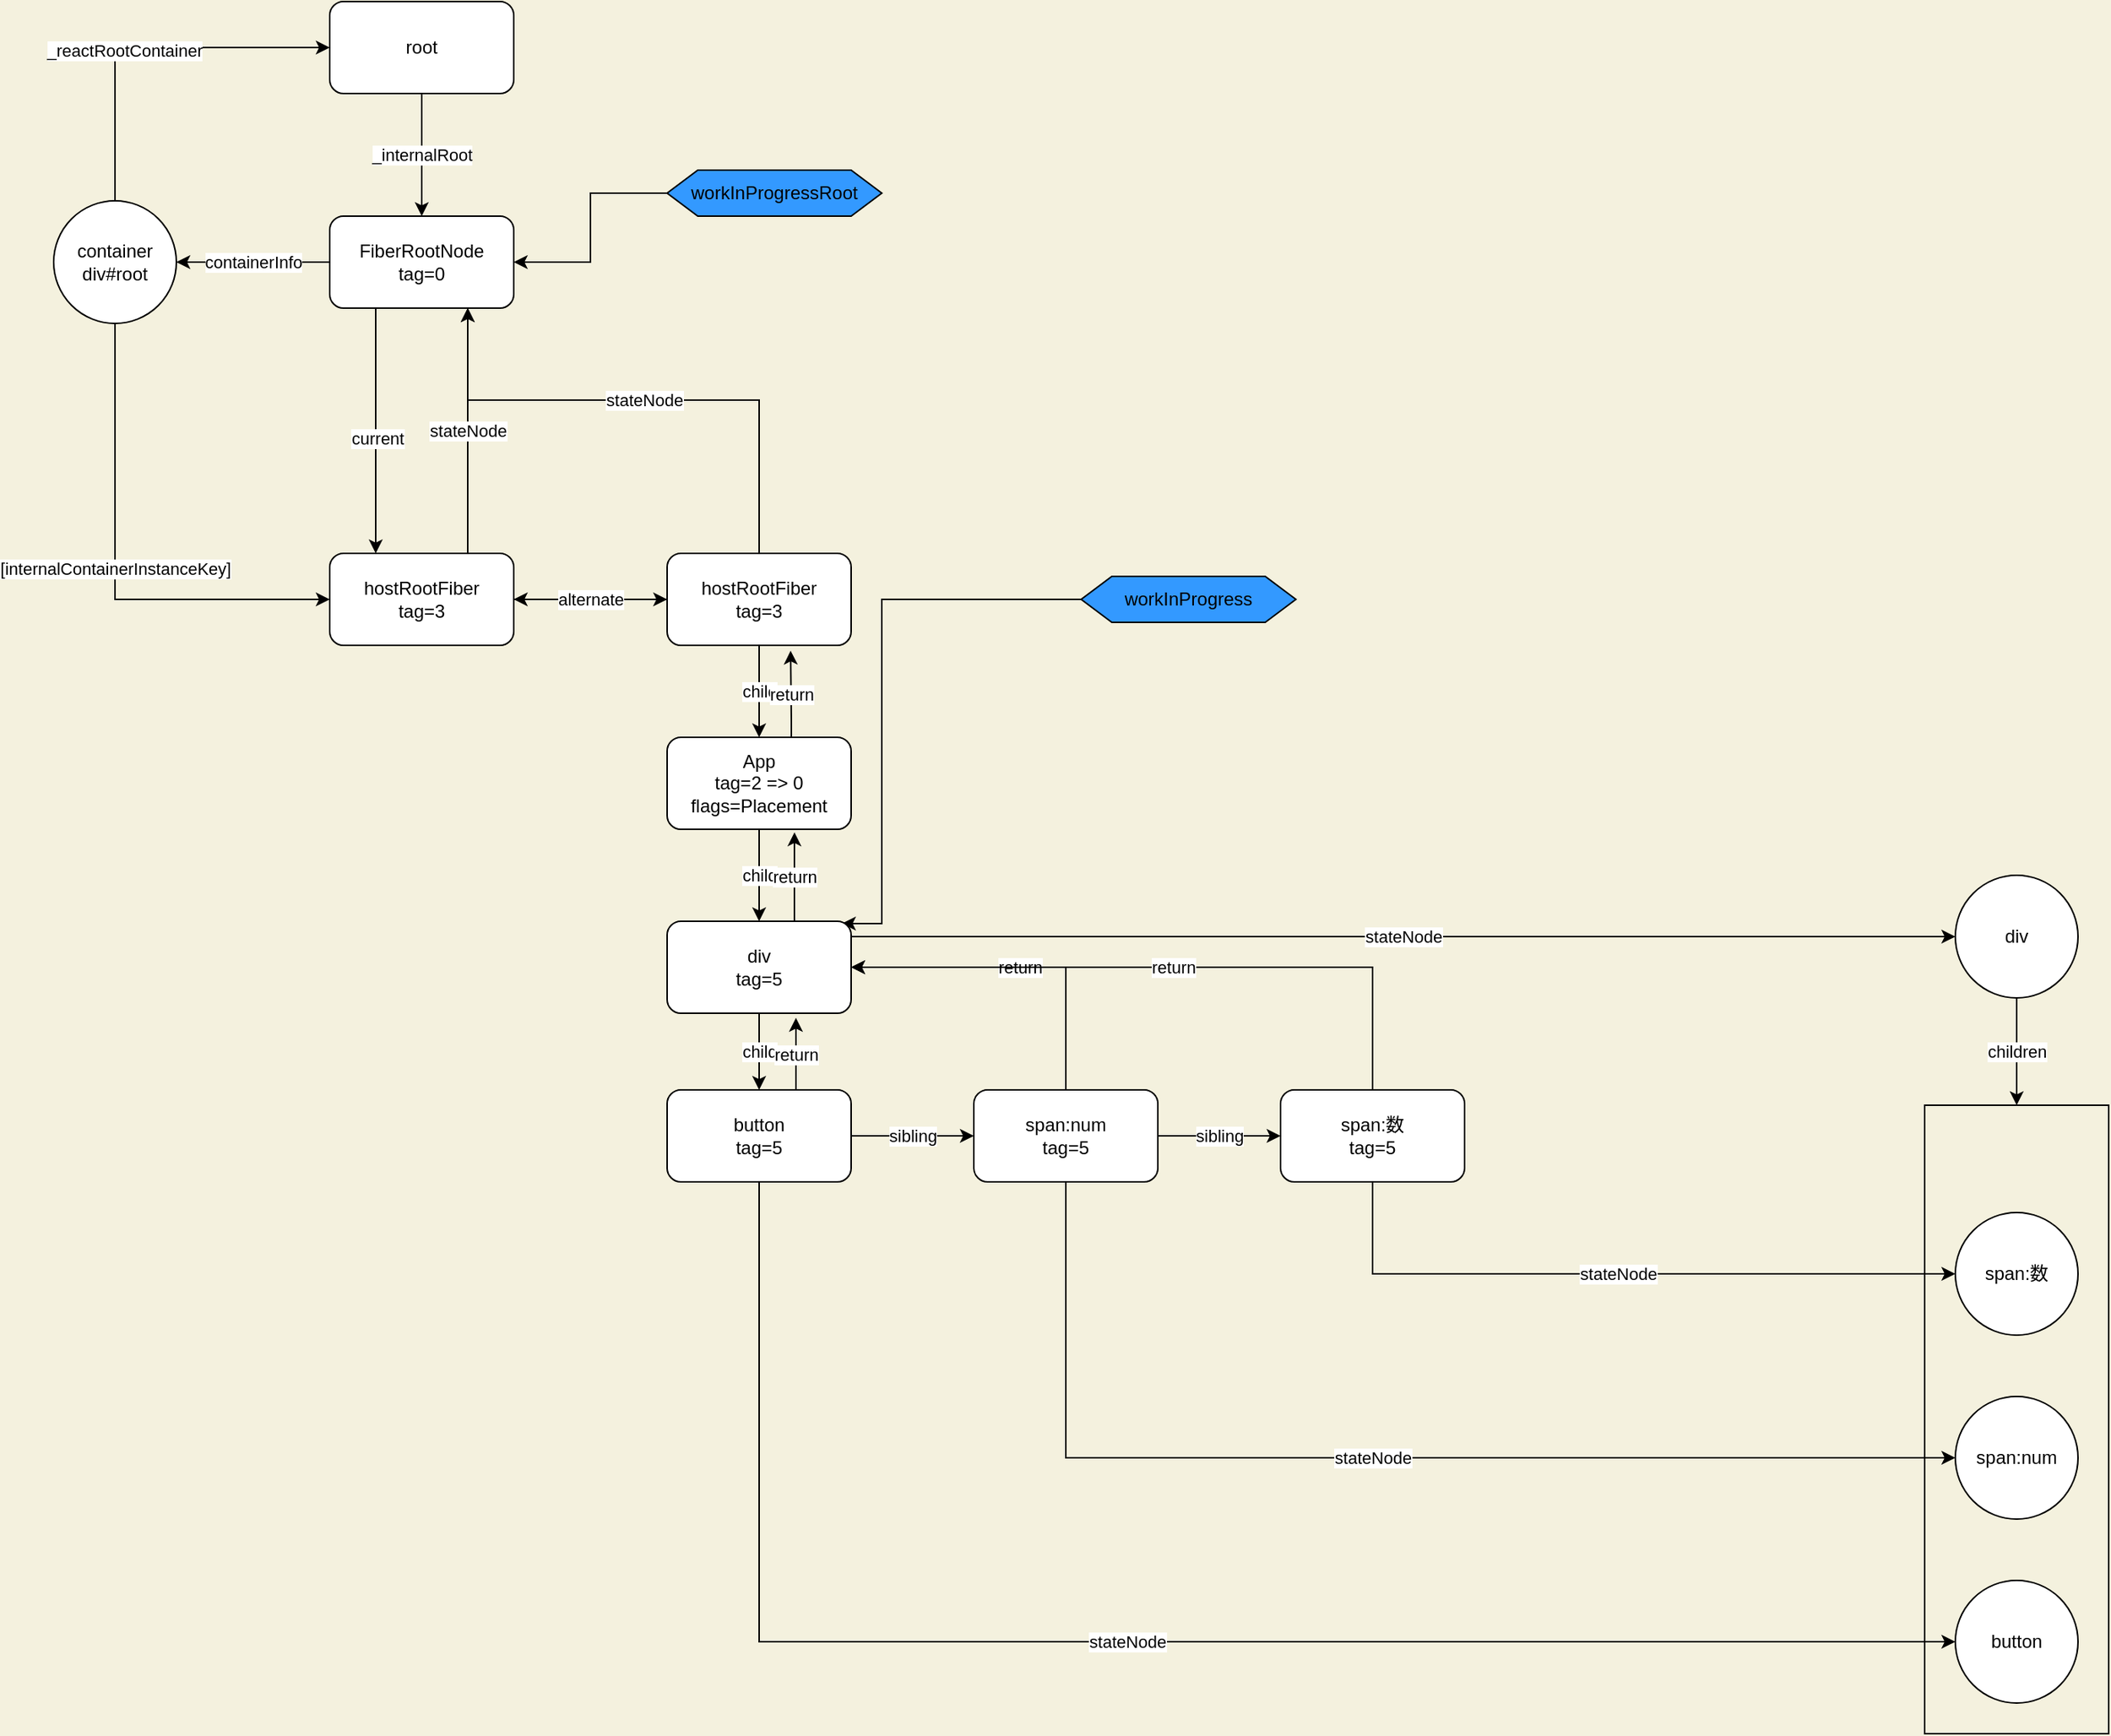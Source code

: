 <mxfile version="20.2.7" type="github">
  <diagram id="C5RBs43oDa-KdzZeNtuy" name="Page-1">
    <mxGraphModel dx="2062" dy="1192" grid="1" gridSize="10" guides="1" tooltips="1" connect="1" arrows="1" fold="1" page="1" pageScale="1" pageWidth="3300" pageHeight="4681" background="#F4F1DE" math="0" shadow="0">
      <root>
        <mxCell id="WIyWlLk6GJQsqaUBKTNV-0" />
        <mxCell id="WIyWlLk6GJQsqaUBKTNV-1" parent="WIyWlLk6GJQsqaUBKTNV-0" />
        <mxCell id="HrnERImqUF64ELYPwGBO-45" value="" style="rounded=0;whiteSpace=wrap;html=1;fillColor=none;" vertex="1" parent="WIyWlLk6GJQsqaUBKTNV-1">
          <mxGeometry x="1420" y="750" width="120" height="410" as="geometry" />
        </mxCell>
        <mxCell id="3UUK4Q0bITllsHRhCIir-2" value="" style="edgeStyle=orthogonalEdgeStyle;rounded=0;orthogonalLoop=1;jettySize=auto;html=1;exitX=0.25;exitY=1;exitDx=0;exitDy=0;entryX=0.25;entryY=0;entryDx=0;entryDy=0;" parent="WIyWlLk6GJQsqaUBKTNV-1" source="3UUK4Q0bITllsHRhCIir-0" target="3UUK4Q0bITllsHRhCIir-1" edge="1">
          <mxGeometry relative="1" as="geometry">
            <mxPoint x="810" y="260" as="sourcePoint" />
          </mxGeometry>
        </mxCell>
        <mxCell id="3UUK4Q0bITllsHRhCIir-3" value="current" style="edgeLabel;html=1;align=center;verticalAlign=middle;resizable=0;points=[];" parent="3UUK4Q0bITllsHRhCIir-2" vertex="1" connectable="0">
          <mxGeometry x="0.059" y="1" relative="1" as="geometry">
            <mxPoint as="offset" />
          </mxGeometry>
        </mxCell>
        <mxCell id="3UUK4Q0bITllsHRhCIir-6" value="containerInfo" style="edgeStyle=orthogonalEdgeStyle;rounded=0;orthogonalLoop=1;jettySize=auto;html=1;" parent="WIyWlLk6GJQsqaUBKTNV-1" source="3UUK4Q0bITllsHRhCIir-0" target="3UUK4Q0bITllsHRhCIir-5" edge="1">
          <mxGeometry relative="1" as="geometry" />
        </mxCell>
        <mxCell id="3UUK4Q0bITllsHRhCIir-0" value="FiberRootNode&lt;br&gt;tag=0" style="rounded=1;whiteSpace=wrap;html=1;" parent="WIyWlLk6GJQsqaUBKTNV-1" vertex="1">
          <mxGeometry x="380" y="170" width="120" height="60" as="geometry" />
        </mxCell>
        <mxCell id="3UUK4Q0bITllsHRhCIir-4" value="stateNode" style="edgeStyle=orthogonalEdgeStyle;rounded=0;orthogonalLoop=1;jettySize=auto;html=1;exitX=0.75;exitY=0;exitDx=0;exitDy=0;entryX=0.75;entryY=1;entryDx=0;entryDy=0;" parent="WIyWlLk6GJQsqaUBKTNV-1" source="3UUK4Q0bITllsHRhCIir-1" target="3UUK4Q0bITllsHRhCIir-0" edge="1">
          <mxGeometry relative="1" as="geometry" />
        </mxCell>
        <mxCell id="HrnERImqUF64ELYPwGBO-8" style="edgeStyle=orthogonalEdgeStyle;rounded=0;orthogonalLoop=1;jettySize=auto;html=1;" edge="1" parent="WIyWlLk6GJQsqaUBKTNV-1" source="3UUK4Q0bITllsHRhCIir-1">
          <mxGeometry relative="1" as="geometry">
            <mxPoint x="600" y="420" as="targetPoint" />
          </mxGeometry>
        </mxCell>
        <mxCell id="3UUK4Q0bITllsHRhCIir-1" value="hostRootFiber&lt;br&gt;tag=3" style="whiteSpace=wrap;html=1;rounded=1;" parent="WIyWlLk6GJQsqaUBKTNV-1" vertex="1">
          <mxGeometry x="380" y="390" width="120" height="60" as="geometry" />
        </mxCell>
        <mxCell id="3UUK4Q0bITllsHRhCIir-7" value="[internalContainerInstanceKey]" style="edgeStyle=orthogonalEdgeStyle;rounded=0;orthogonalLoop=1;jettySize=auto;html=1;exitX=0.5;exitY=1;exitDx=0;exitDy=0;entryX=0;entryY=0.5;entryDx=0;entryDy=0;" parent="WIyWlLk6GJQsqaUBKTNV-1" source="3UUK4Q0bITllsHRhCIir-5" target="3UUK4Q0bITllsHRhCIir-1" edge="1">
          <mxGeometry relative="1" as="geometry" />
        </mxCell>
        <mxCell id="3UUK4Q0bITllsHRhCIir-9" style="edgeStyle=orthogonalEdgeStyle;rounded=0;orthogonalLoop=1;jettySize=auto;html=1;exitX=0.5;exitY=0;exitDx=0;exitDy=0;entryX=0;entryY=0.5;entryDx=0;entryDy=0;" parent="WIyWlLk6GJQsqaUBKTNV-1" source="3UUK4Q0bITllsHRhCIir-5" target="3UUK4Q0bITllsHRhCIir-8" edge="1">
          <mxGeometry relative="1" as="geometry" />
        </mxCell>
        <mxCell id="3UUK4Q0bITllsHRhCIir-10" value="_reactRootContainer" style="edgeLabel;html=1;align=center;verticalAlign=middle;resizable=0;points=[];" parent="3UUK4Q0bITllsHRhCIir-9" vertex="1" connectable="0">
          <mxGeometry x="-0.121" y="-2" relative="1" as="geometry">
            <mxPoint as="offset" />
          </mxGeometry>
        </mxCell>
        <mxCell id="3UUK4Q0bITllsHRhCIir-5" value="container&lt;br&gt;div#root" style="ellipse;whiteSpace=wrap;html=1;aspect=fixed;" parent="WIyWlLk6GJQsqaUBKTNV-1" vertex="1">
          <mxGeometry x="200" y="160" width="80" height="80" as="geometry" />
        </mxCell>
        <mxCell id="3UUK4Q0bITllsHRhCIir-11" value="&lt;span style=&quot;font-size: 11px;&quot;&gt;_internalRoot&lt;/span&gt;" style="edgeStyle=orthogonalEdgeStyle;rounded=0;orthogonalLoop=1;jettySize=auto;html=1;exitX=0.5;exitY=1;exitDx=0;exitDy=0;entryX=0.5;entryY=0;entryDx=0;entryDy=0;" parent="WIyWlLk6GJQsqaUBKTNV-1" source="3UUK4Q0bITllsHRhCIir-8" target="3UUK4Q0bITllsHRhCIir-0" edge="1">
          <mxGeometry relative="1" as="geometry" />
        </mxCell>
        <mxCell id="3UUK4Q0bITllsHRhCIir-8" value="root" style="rounded=1;whiteSpace=wrap;html=1;" parent="WIyWlLk6GJQsqaUBKTNV-1" vertex="1">
          <mxGeometry x="380" y="30" width="120" height="60" as="geometry" />
        </mxCell>
        <mxCell id="HrnERImqUF64ELYPwGBO-1" style="edgeStyle=orthogonalEdgeStyle;rounded=0;orthogonalLoop=1;jettySize=auto;html=1;entryX=1;entryY=0.5;entryDx=0;entryDy=0;" edge="1" parent="WIyWlLk6GJQsqaUBKTNV-1" source="HrnERImqUF64ELYPwGBO-0" target="3UUK4Q0bITllsHRhCIir-0">
          <mxGeometry relative="1" as="geometry" />
        </mxCell>
        <mxCell id="HrnERImqUF64ELYPwGBO-0" value="workInProgressRoot" style="shape=hexagon;perimeter=hexagonPerimeter2;whiteSpace=wrap;html=1;fixedSize=1;fillColor=#3399FF;" vertex="1" parent="WIyWlLk6GJQsqaUBKTNV-1">
          <mxGeometry x="600" y="140" width="140" height="30" as="geometry" />
        </mxCell>
        <mxCell id="HrnERImqUF64ELYPwGBO-39" style="edgeStyle=orthogonalEdgeStyle;rounded=0;orthogonalLoop=1;jettySize=auto;html=1;entryX=0.95;entryY=0.025;entryDx=0;entryDy=0;entryPerimeter=0;" edge="1" parent="WIyWlLk6GJQsqaUBKTNV-1" source="HrnERImqUF64ELYPwGBO-2" target="HrnERImqUF64ELYPwGBO-14">
          <mxGeometry relative="1" as="geometry">
            <Array as="points">
              <mxPoint x="740" y="420" />
              <mxPoint x="740" y="632" />
            </Array>
          </mxGeometry>
        </mxCell>
        <mxCell id="HrnERImqUF64ELYPwGBO-2" value="workInProgress" style="shape=hexagon;perimeter=hexagonPerimeter2;whiteSpace=wrap;html=1;fixedSize=1;fillColor=#3399FF;" vertex="1" parent="WIyWlLk6GJQsqaUBKTNV-1">
          <mxGeometry x="870" y="405" width="140" height="30" as="geometry" />
        </mxCell>
        <mxCell id="HrnERImqUF64ELYPwGBO-7" value="alternate" style="edgeStyle=orthogonalEdgeStyle;rounded=0;orthogonalLoop=1;jettySize=auto;html=1;entryX=1;entryY=0.5;entryDx=0;entryDy=0;" edge="1" parent="WIyWlLk6GJQsqaUBKTNV-1" source="HrnERImqUF64ELYPwGBO-3" target="3UUK4Q0bITllsHRhCIir-1">
          <mxGeometry relative="1" as="geometry" />
        </mxCell>
        <mxCell id="HrnERImqUF64ELYPwGBO-13" value="child" style="edgeStyle=orthogonalEdgeStyle;rounded=0;orthogonalLoop=1;jettySize=auto;html=1;entryX=0.5;entryY=0;entryDx=0;entryDy=0;" edge="1" parent="WIyWlLk6GJQsqaUBKTNV-1" source="HrnERImqUF64ELYPwGBO-3" target="HrnERImqUF64ELYPwGBO-11">
          <mxGeometry relative="1" as="geometry" />
        </mxCell>
        <mxCell id="HrnERImqUF64ELYPwGBO-3" value="hostRootFiber&lt;br&gt;tag=3" style="whiteSpace=wrap;html=1;rounded=1;" vertex="1" parent="WIyWlLk6GJQsqaUBKTNV-1">
          <mxGeometry x="600" y="390" width="120" height="60" as="geometry" />
        </mxCell>
        <mxCell id="HrnERImqUF64ELYPwGBO-5" value="stateNode" style="edgeStyle=orthogonalEdgeStyle;rounded=0;orthogonalLoop=1;jettySize=auto;html=1;exitX=0.5;exitY=0;exitDx=0;exitDy=0;" edge="1" parent="WIyWlLk6GJQsqaUBKTNV-1" source="HrnERImqUF64ELYPwGBO-3">
          <mxGeometry relative="1" as="geometry">
            <mxPoint x="480" y="400" as="sourcePoint" />
            <mxPoint x="470" y="230" as="targetPoint" />
            <Array as="points">
              <mxPoint x="660" y="290" />
              <mxPoint x="470" y="290" />
            </Array>
          </mxGeometry>
        </mxCell>
        <mxCell id="HrnERImqUF64ELYPwGBO-12" value="return" style="edgeStyle=orthogonalEdgeStyle;rounded=0;orthogonalLoop=1;jettySize=auto;html=1;entryX=0.671;entryY=1.058;entryDx=0;entryDy=0;entryPerimeter=0;" edge="1" parent="WIyWlLk6GJQsqaUBKTNV-1" source="HrnERImqUF64ELYPwGBO-11" target="HrnERImqUF64ELYPwGBO-3">
          <mxGeometry relative="1" as="geometry">
            <Array as="points">
              <mxPoint x="681" y="500" />
              <mxPoint x="681" y="500" />
            </Array>
          </mxGeometry>
        </mxCell>
        <mxCell id="HrnERImqUF64ELYPwGBO-17" value="child" style="edgeStyle=orthogonalEdgeStyle;rounded=0;orthogonalLoop=1;jettySize=auto;html=1;entryX=0.5;entryY=0;entryDx=0;entryDy=0;" edge="1" parent="WIyWlLk6GJQsqaUBKTNV-1" source="HrnERImqUF64ELYPwGBO-11" target="HrnERImqUF64ELYPwGBO-14">
          <mxGeometry relative="1" as="geometry" />
        </mxCell>
        <mxCell id="HrnERImqUF64ELYPwGBO-11" value="App&lt;br&gt;tag=2 =&amp;gt; 0&lt;br&gt;flags=Placement" style="whiteSpace=wrap;html=1;rounded=1;" vertex="1" parent="WIyWlLk6GJQsqaUBKTNV-1">
          <mxGeometry x="600" y="510" width="120" height="60" as="geometry" />
        </mxCell>
        <mxCell id="HrnERImqUF64ELYPwGBO-16" value="return" style="edgeStyle=orthogonalEdgeStyle;rounded=0;orthogonalLoop=1;jettySize=auto;html=1;entryX=0.692;entryY=1.033;entryDx=0;entryDy=0;entryPerimeter=0;" edge="1" parent="WIyWlLk6GJQsqaUBKTNV-1" source="HrnERImqUF64ELYPwGBO-14" target="HrnERImqUF64ELYPwGBO-11">
          <mxGeometry relative="1" as="geometry">
            <Array as="points">
              <mxPoint x="683" y="600" />
              <mxPoint x="683" y="600" />
            </Array>
          </mxGeometry>
        </mxCell>
        <mxCell id="HrnERImqUF64ELYPwGBO-22" value="child" style="edgeStyle=orthogonalEdgeStyle;rounded=0;orthogonalLoop=1;jettySize=auto;html=1;entryX=0.5;entryY=0;entryDx=0;entryDy=0;" edge="1" parent="WIyWlLk6GJQsqaUBKTNV-1" source="HrnERImqUF64ELYPwGBO-14" target="HrnERImqUF64ELYPwGBO-18">
          <mxGeometry relative="1" as="geometry" />
        </mxCell>
        <mxCell id="HrnERImqUF64ELYPwGBO-44" value="stateNode" style="edgeStyle=orthogonalEdgeStyle;rounded=0;orthogonalLoop=1;jettySize=auto;html=1;entryX=0;entryY=0.5;entryDx=0;entryDy=0;" edge="1" parent="WIyWlLk6GJQsqaUBKTNV-1" source="HrnERImqUF64ELYPwGBO-14" target="HrnERImqUF64ELYPwGBO-43">
          <mxGeometry relative="1" as="geometry">
            <Array as="points">
              <mxPoint x="1070" y="640" />
              <mxPoint x="1070" y="640" />
            </Array>
          </mxGeometry>
        </mxCell>
        <mxCell id="HrnERImqUF64ELYPwGBO-14" value="div&lt;br&gt;tag=5" style="whiteSpace=wrap;html=1;rounded=1;" vertex="1" parent="WIyWlLk6GJQsqaUBKTNV-1">
          <mxGeometry x="600" y="630" width="120" height="60" as="geometry" />
        </mxCell>
        <mxCell id="HrnERImqUF64ELYPwGBO-21" value="return" style="edgeStyle=orthogonalEdgeStyle;rounded=0;orthogonalLoop=1;jettySize=auto;html=1;entryX=0.7;entryY=1.05;entryDx=0;entryDy=0;entryPerimeter=0;" edge="1" parent="WIyWlLk6GJQsqaUBKTNV-1" source="HrnERImqUF64ELYPwGBO-18" target="HrnERImqUF64ELYPwGBO-14">
          <mxGeometry relative="1" as="geometry">
            <Array as="points">
              <mxPoint x="684" y="720" />
              <mxPoint x="684" y="720" />
            </Array>
          </mxGeometry>
        </mxCell>
        <mxCell id="HrnERImqUF64ELYPwGBO-25" value="sibling" style="edgeStyle=orthogonalEdgeStyle;rounded=0;orthogonalLoop=1;jettySize=auto;html=1;entryX=0;entryY=0.5;entryDx=0;entryDy=0;" edge="1" parent="WIyWlLk6GJQsqaUBKTNV-1" source="HrnERImqUF64ELYPwGBO-18" target="HrnERImqUF64ELYPwGBO-23">
          <mxGeometry relative="1" as="geometry" />
        </mxCell>
        <mxCell id="HrnERImqUF64ELYPwGBO-42" value="stateNode" style="edgeStyle=orthogonalEdgeStyle;rounded=0;orthogonalLoop=1;jettySize=auto;html=1;entryX=0;entryY=0.5;entryDx=0;entryDy=0;" edge="1" parent="WIyWlLk6GJQsqaUBKTNV-1" source="HrnERImqUF64ELYPwGBO-18" target="HrnERImqUF64ELYPwGBO-30">
          <mxGeometry relative="1" as="geometry">
            <Array as="points">
              <mxPoint x="660" y="1100" />
            </Array>
          </mxGeometry>
        </mxCell>
        <mxCell id="HrnERImqUF64ELYPwGBO-18" value="button&lt;br&gt;tag=5" style="whiteSpace=wrap;html=1;rounded=1;" vertex="1" parent="WIyWlLk6GJQsqaUBKTNV-1">
          <mxGeometry x="600" y="740" width="120" height="60" as="geometry" />
        </mxCell>
        <mxCell id="HrnERImqUF64ELYPwGBO-26" value="sibling" style="edgeStyle=orthogonalEdgeStyle;rounded=0;orthogonalLoop=1;jettySize=auto;html=1;entryX=0;entryY=0.5;entryDx=0;entryDy=0;" edge="1" parent="WIyWlLk6GJQsqaUBKTNV-1" source="HrnERImqUF64ELYPwGBO-23" target="HrnERImqUF64ELYPwGBO-24">
          <mxGeometry relative="1" as="geometry" />
        </mxCell>
        <mxCell id="HrnERImqUF64ELYPwGBO-27" value="return" style="edgeStyle=orthogonalEdgeStyle;rounded=0;orthogonalLoop=1;jettySize=auto;html=1;entryX=1;entryY=0.5;entryDx=0;entryDy=0;" edge="1" parent="WIyWlLk6GJQsqaUBKTNV-1" source="HrnERImqUF64ELYPwGBO-23" target="HrnERImqUF64ELYPwGBO-14">
          <mxGeometry relative="1" as="geometry">
            <Array as="points">
              <mxPoint x="860" y="660" />
            </Array>
          </mxGeometry>
        </mxCell>
        <mxCell id="HrnERImqUF64ELYPwGBO-41" value="stateNode" style="edgeStyle=orthogonalEdgeStyle;rounded=0;orthogonalLoop=1;jettySize=auto;html=1;entryX=0;entryY=0.5;entryDx=0;entryDy=0;" edge="1" parent="WIyWlLk6GJQsqaUBKTNV-1" source="HrnERImqUF64ELYPwGBO-23" target="HrnERImqUF64ELYPwGBO-35">
          <mxGeometry relative="1" as="geometry">
            <Array as="points">
              <mxPoint x="860" y="980" />
            </Array>
          </mxGeometry>
        </mxCell>
        <mxCell id="HrnERImqUF64ELYPwGBO-23" value="span:num&lt;br&gt;tag=5" style="whiteSpace=wrap;html=1;rounded=1;" vertex="1" parent="WIyWlLk6GJQsqaUBKTNV-1">
          <mxGeometry x="800" y="740" width="120" height="60" as="geometry" />
        </mxCell>
        <mxCell id="HrnERImqUF64ELYPwGBO-28" value="return" style="edgeStyle=orthogonalEdgeStyle;rounded=0;orthogonalLoop=1;jettySize=auto;html=1;entryX=1;entryY=0.5;entryDx=0;entryDy=0;" edge="1" parent="WIyWlLk6GJQsqaUBKTNV-1" source="HrnERImqUF64ELYPwGBO-24" target="HrnERImqUF64ELYPwGBO-14">
          <mxGeometry relative="1" as="geometry">
            <Array as="points">
              <mxPoint x="1060" y="660" />
            </Array>
          </mxGeometry>
        </mxCell>
        <mxCell id="HrnERImqUF64ELYPwGBO-38" value="stateNode" style="edgeStyle=orthogonalEdgeStyle;rounded=0;orthogonalLoop=1;jettySize=auto;html=1;entryX=0;entryY=0.5;entryDx=0;entryDy=0;" edge="1" parent="WIyWlLk6GJQsqaUBKTNV-1" source="HrnERImqUF64ELYPwGBO-24" target="HrnERImqUF64ELYPwGBO-37">
          <mxGeometry relative="1" as="geometry">
            <Array as="points">
              <mxPoint x="1060" y="860" />
              <mxPoint x="1430" y="860" />
            </Array>
          </mxGeometry>
        </mxCell>
        <mxCell id="HrnERImqUF64ELYPwGBO-24" value="span:数&lt;br&gt;tag=5" style="whiteSpace=wrap;html=1;rounded=1;" vertex="1" parent="WIyWlLk6GJQsqaUBKTNV-1">
          <mxGeometry x="1000" y="740" width="120" height="60" as="geometry" />
        </mxCell>
        <mxCell id="HrnERImqUF64ELYPwGBO-30" value="button" style="ellipse;whiteSpace=wrap;html=1;aspect=fixed;" vertex="1" parent="WIyWlLk6GJQsqaUBKTNV-1">
          <mxGeometry x="1440" y="1060" width="80" height="80" as="geometry" />
        </mxCell>
        <mxCell id="HrnERImqUF64ELYPwGBO-35" value="span:num" style="ellipse;whiteSpace=wrap;html=1;aspect=fixed;" vertex="1" parent="WIyWlLk6GJQsqaUBKTNV-1">
          <mxGeometry x="1440" y="940" width="80" height="80" as="geometry" />
        </mxCell>
        <mxCell id="HrnERImqUF64ELYPwGBO-37" value="span:数" style="ellipse;whiteSpace=wrap;html=1;aspect=fixed;" vertex="1" parent="WIyWlLk6GJQsqaUBKTNV-1">
          <mxGeometry x="1440" y="820" width="80" height="80" as="geometry" />
        </mxCell>
        <mxCell id="HrnERImqUF64ELYPwGBO-40" style="edgeStyle=orthogonalEdgeStyle;rounded=0;orthogonalLoop=1;jettySize=auto;html=1;exitX=0.5;exitY=1;exitDx=0;exitDy=0;" edge="1" parent="WIyWlLk6GJQsqaUBKTNV-1" source="HrnERImqUF64ELYPwGBO-23" target="HrnERImqUF64ELYPwGBO-23">
          <mxGeometry relative="1" as="geometry" />
        </mxCell>
        <mxCell id="HrnERImqUF64ELYPwGBO-46" value="children" style="edgeStyle=orthogonalEdgeStyle;rounded=0;orthogonalLoop=1;jettySize=auto;html=1;" edge="1" parent="WIyWlLk6GJQsqaUBKTNV-1" source="HrnERImqUF64ELYPwGBO-43" target="HrnERImqUF64ELYPwGBO-45">
          <mxGeometry relative="1" as="geometry" />
        </mxCell>
        <mxCell id="HrnERImqUF64ELYPwGBO-43" value="div" style="ellipse;whiteSpace=wrap;html=1;aspect=fixed;" vertex="1" parent="WIyWlLk6GJQsqaUBKTNV-1">
          <mxGeometry x="1440" y="600" width="80" height="80" as="geometry" />
        </mxCell>
      </root>
    </mxGraphModel>
  </diagram>
</mxfile>
